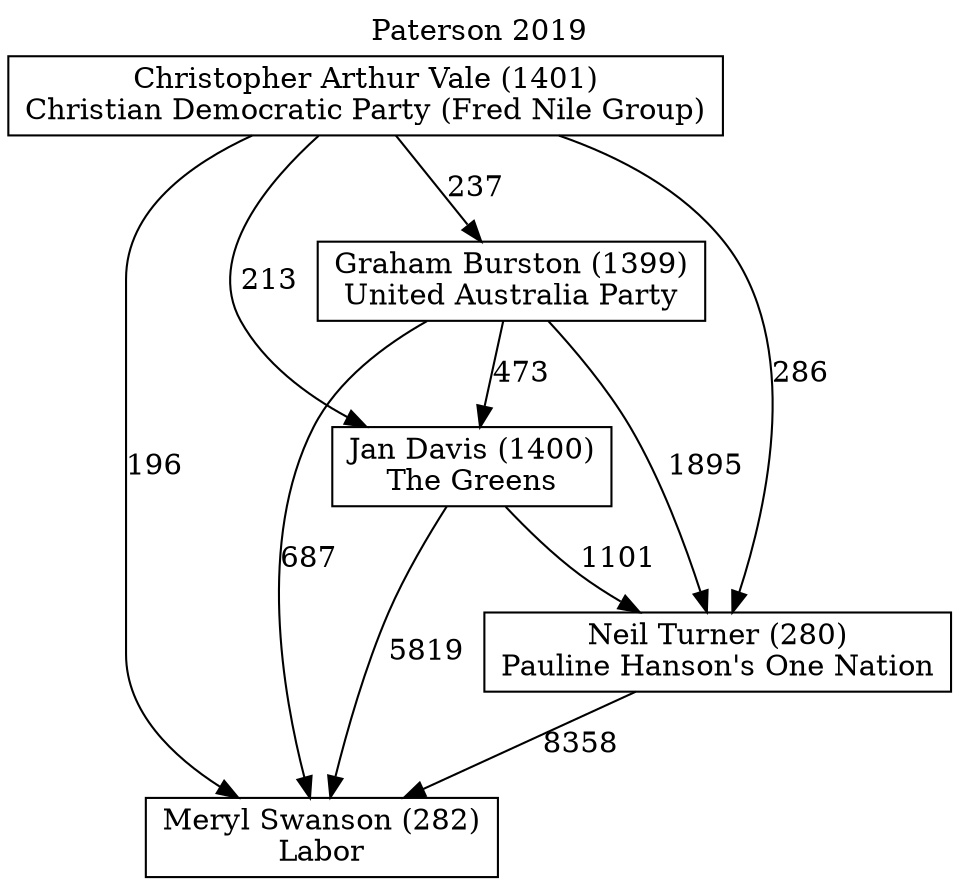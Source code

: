// House preference flow
digraph "Meryl Swanson (282)_Paterson_2019" {
	graph [label="Paterson 2019" labelloc=t mclimit=10]
	node [shape=box]
	"Christopher Arthur Vale (1401)" [label="Christopher Arthur Vale (1401)
Christian Democratic Party (Fred Nile Group)"]
	"Graham Burston (1399)" [label="Graham Burston (1399)
United Australia Party"]
	"Jan Davis (1400)" [label="Jan Davis (1400)
The Greens"]
	"Meryl Swanson (282)" [label="Meryl Swanson (282)
Labor"]
	"Neil Turner (280)" [label="Neil Turner (280)
Pauline Hanson's One Nation"]
	"Christopher Arthur Vale (1401)" -> "Graham Burston (1399)" [label=237]
	"Christopher Arthur Vale (1401)" -> "Jan Davis (1400)" [label=213]
	"Christopher Arthur Vale (1401)" -> "Meryl Swanson (282)" [label=196]
	"Christopher Arthur Vale (1401)" -> "Neil Turner (280)" [label=286]
	"Graham Burston (1399)" -> "Jan Davis (1400)" [label=473]
	"Graham Burston (1399)" -> "Meryl Swanson (282)" [label=687]
	"Graham Burston (1399)" -> "Neil Turner (280)" [label=1895]
	"Jan Davis (1400)" -> "Meryl Swanson (282)" [label=5819]
	"Jan Davis (1400)" -> "Neil Turner (280)" [label=1101]
	"Neil Turner (280)" -> "Meryl Swanson (282)" [label=8358]
}
